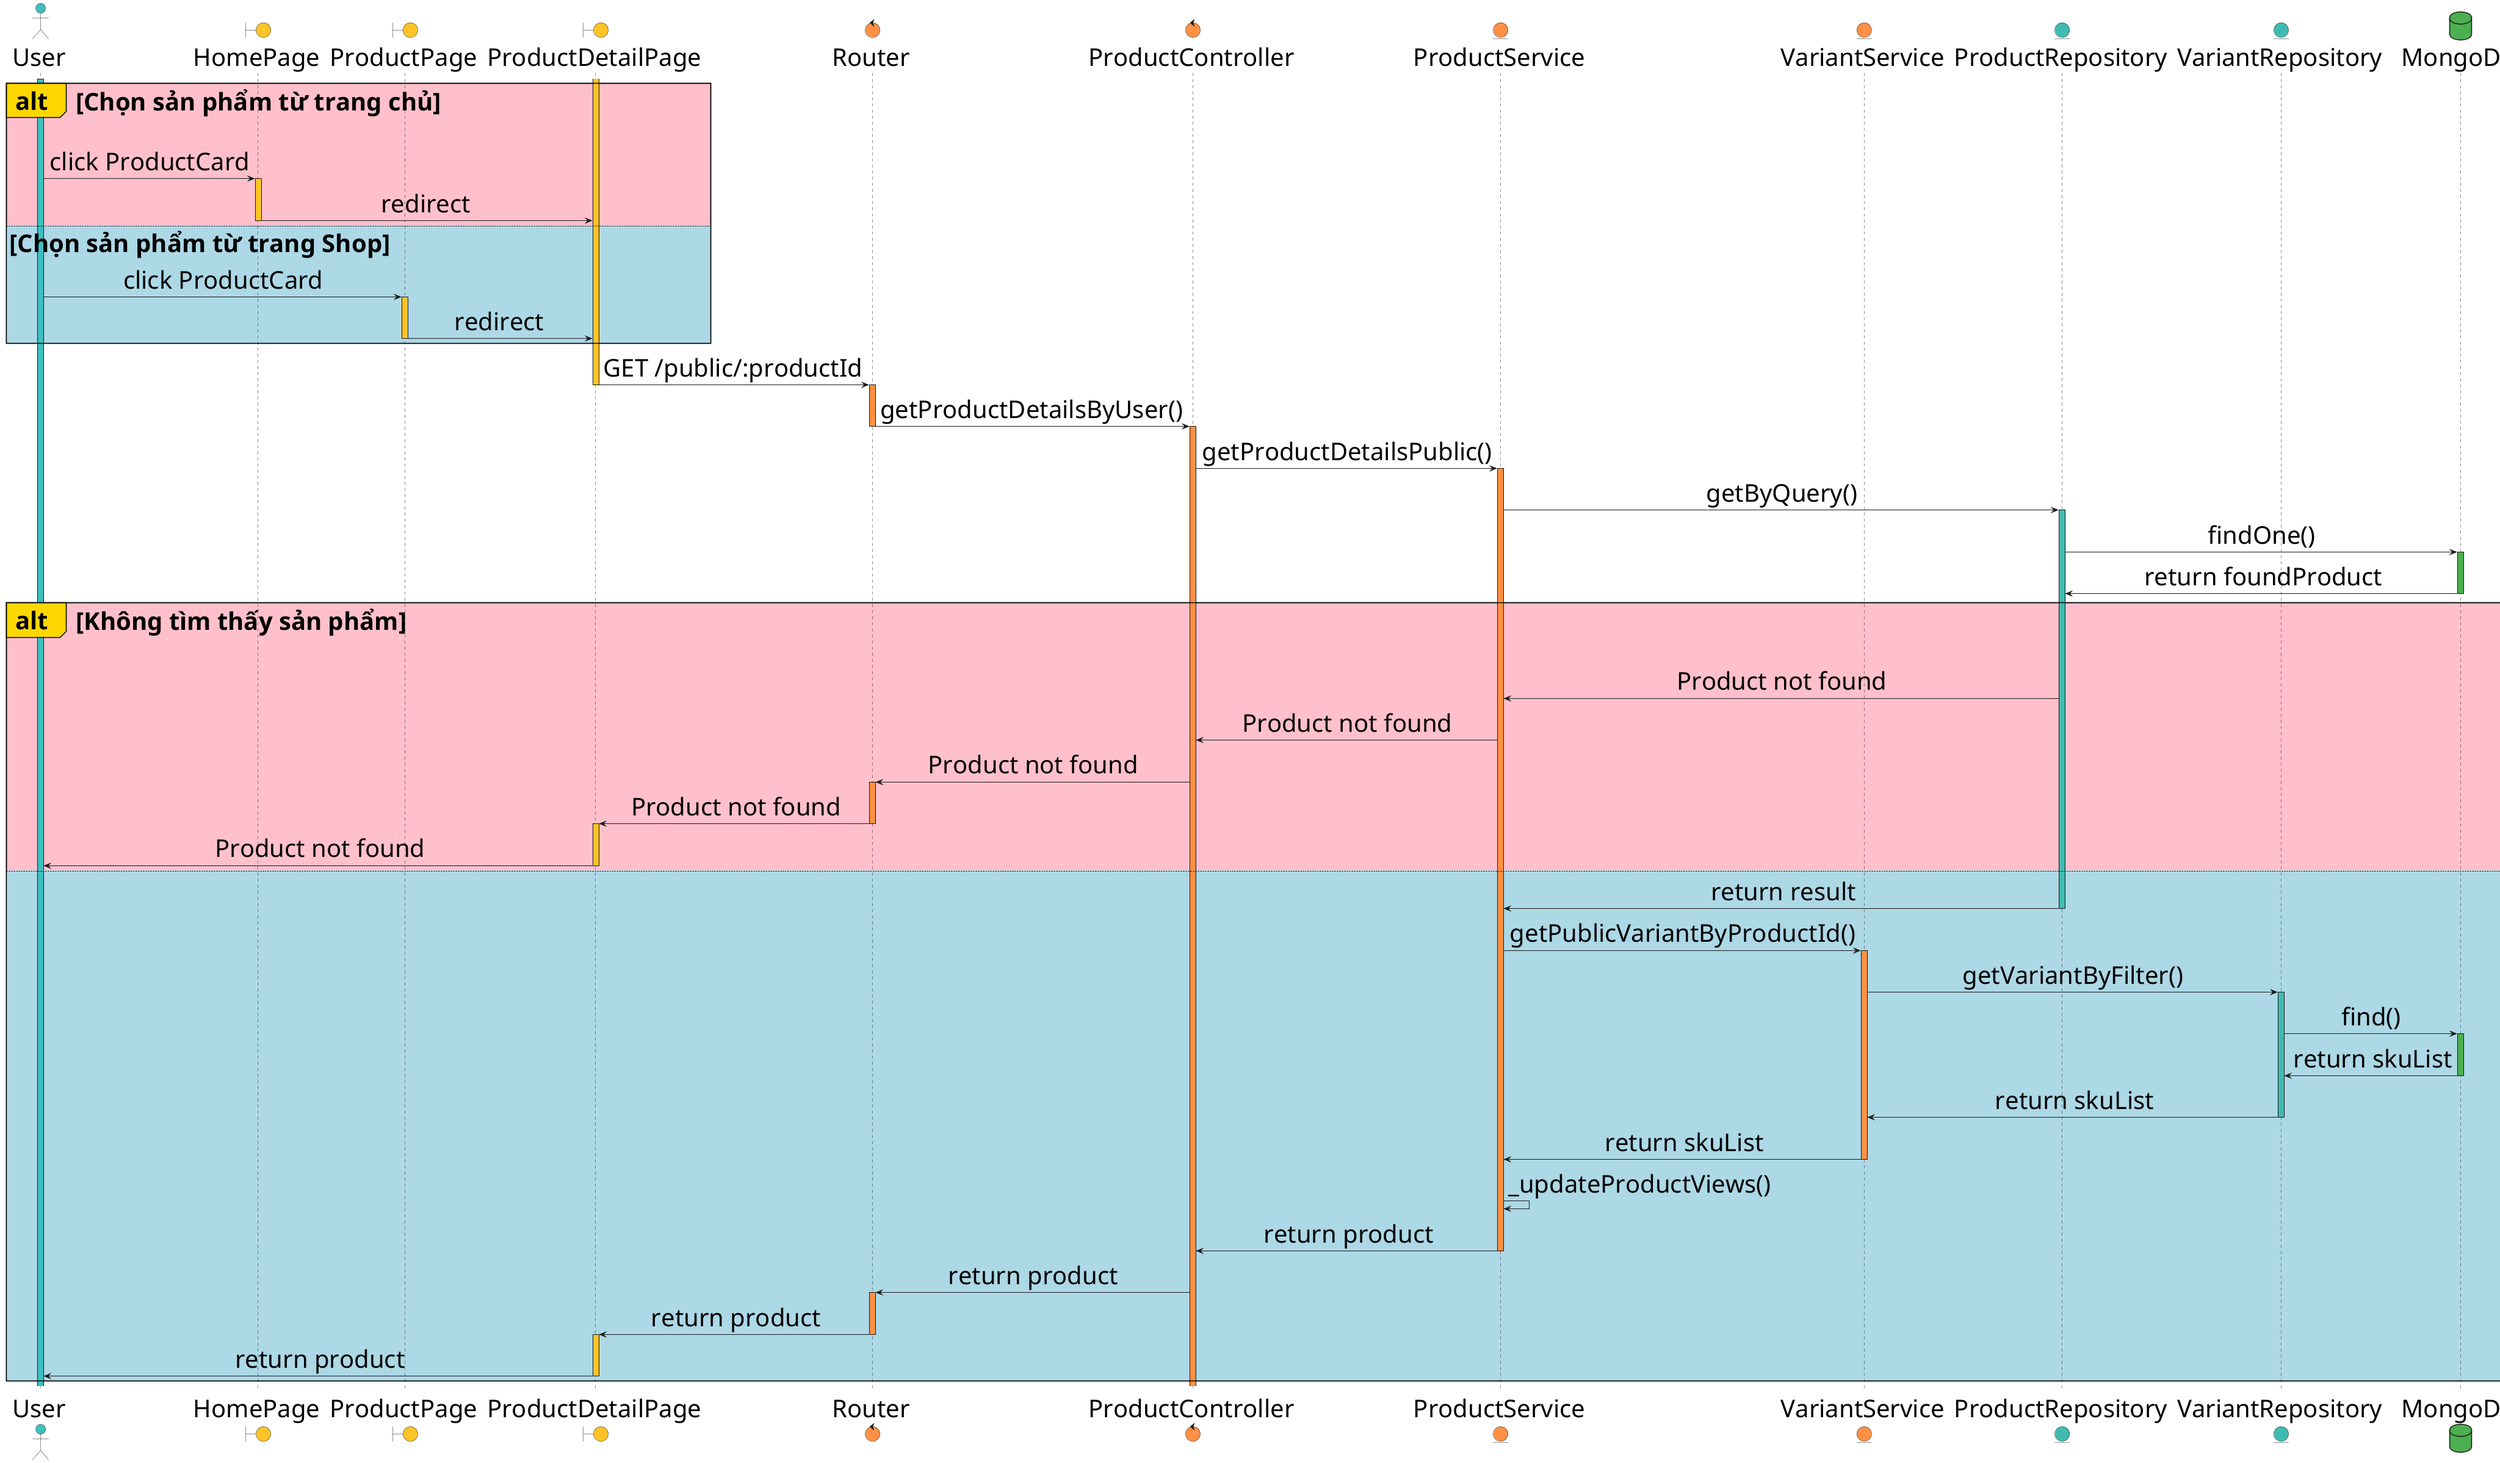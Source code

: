 @startuml

skinparam defaultFontSize 40        
skinparam SequenceMessageAlign center

actor User as User #40BFBF
boundary "HomePage" as HomePage #ffc327
boundary "ProductPage" as ProductPage #ffc327
boundary "ProductDetailPage" as PDPage #ffc327
control Router as Router #ff9045
control ProductController as ProductController #ff9045
entity ProductService as ProductService #ff9045
entity VariantService as VariantService #ff9045
entity ProductRepository as ProductRepository #40bbb1
entity VariantRepository as VariantRepository #40bbb1
database MongoDB as DB #4CAF50

activate User #40BFBF

alt#Gold #Pink Chọn sản phẩm từ trang chủ
    User -> HomePage: click ProductCard
    activate HomePage #ffc327

    HomePage -> PDPage: redirect
    deactivate HomePage
else #LightBlue Chọn sản phẩm từ trang Shop
    User -> ProductPage: click ProductCard
    activate ProductPage #ffc327

    ProductPage -> PDPage: redirect
    deactivate ProductPage
end
activate PDPage #ffc327

PDPage -> Router: GET /public/:productId
deactivate PDPage
activate Router #ff9045

Router -> ProductController: getProductDetailsByUser()
deactivate Router
activate ProductController #ff9045

ProductController -> ProductService: getProductDetailsPublic()
activate ProductService #ff9045

ProductService -> ProductRepository: getByQuery()
activate ProductRepository #40bbb1

ProductRepository -> DB: findOne()
activate DB #4CAF50

DB -> ProductRepository: return foundProduct
deactivate DB

alt#Gold #Pink Không tìm thấy sản phẩm
    ProductRepository -> ProductService: Product not found
    ProductService -> ProductController: Product not found
    ProductController -> Router: Product not found
    activate Router #ff9045

    Router -> PDPage: Product not found
    deactivate Router
    activate PDPage #ffc327

    PDPage -> User: Product not found
    deactivate PDPage
else #LightBlue
    ProductRepository -> ProductService: return result
    deactivate ProductRepository

    ProductService -> VariantService: getPublicVariantByProductId()
    activate VariantService #ff9045

    VariantService -> VariantRepository: getVariantByFilter()
    activate VariantRepository #40bbb1

    VariantRepository -> DB: find()
    activate DB #4CAF50

    DB -> VariantRepository: return skuList
    deactivate DB

    VariantRepository -> VariantService: return skuList
    deactivate VariantRepository

    VariantService -> ProductService: return skuList
    deactivate VariantService

    ProductService -> ProductService: _updateProductViews()
    ProductService -> ProductController: return product
    deactivate ProductService
    
    ProductController -> Router: return product
    activate Router #ff9045

    Router -> PDPage: return product
    deactivate Router
    activate PDPage #ffc327

    PDPage -> User: return product
    deactivate PDPage
end

@enduml